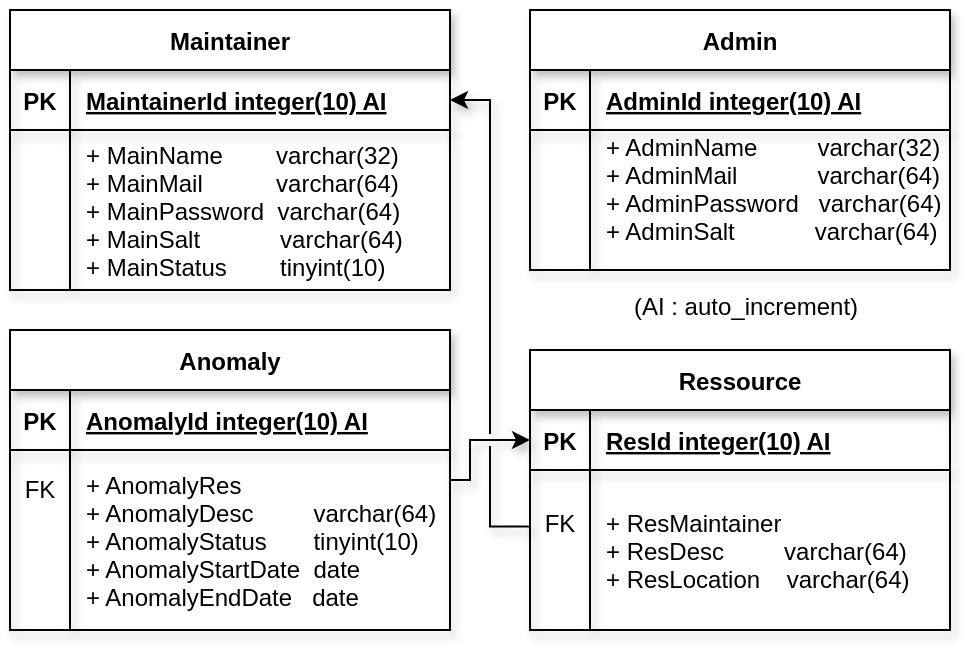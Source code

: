 <mxfile version="16.0.0" type="device"><diagram id="Gqs_MDqQN2oUhJT-ra3E" name="Page-1"><mxGraphModel dx="557" dy="529" grid="1" gridSize="10" guides="1" tooltips="1" connect="1" arrows="1" fold="1" page="1" pageScale="1" pageWidth="827" pageHeight="1169" background="none" math="0" shadow="0"><root><mxCell id="0"/><mxCell id="1" parent="0"/><mxCell id="4g6KgQfbZRF_o2JhOZ_Z-1" value="Maintainer" style="shape=table;startSize=30;container=1;collapsible=1;childLayout=tableLayout;fixedRows=1;rowLines=0;fontStyle=1;align=center;resizeLast=1;shadow=1;sketch=0;labelBackgroundColor=none;labelBorderColor=none;" vertex="1" parent="1"><mxGeometry x="150" y="90" width="220.0" height="140" as="geometry"/></mxCell><mxCell id="4g6KgQfbZRF_o2JhOZ_Z-2" value="" style="shape=partialRectangle;collapsible=0;dropTarget=0;pointerEvents=0;fillColor=none;points=[[0,0.5],[1,0.5]];portConstraint=eastwest;top=0;left=0;right=0;bottom=1;shadow=1;sketch=0;labelBackgroundColor=none;labelBorderColor=none;" vertex="1" parent="4g6KgQfbZRF_o2JhOZ_Z-1"><mxGeometry y="30" width="220.0" height="30" as="geometry"/></mxCell><mxCell id="4g6KgQfbZRF_o2JhOZ_Z-3" value="PK" style="shape=partialRectangle;overflow=hidden;connectable=0;fillColor=none;top=0;left=0;bottom=0;right=0;fontStyle=1;shadow=1;sketch=0;labelBackgroundColor=none;labelBorderColor=none;" vertex="1" parent="4g6KgQfbZRF_o2JhOZ_Z-2"><mxGeometry width="30" height="30" as="geometry"><mxRectangle width="30" height="30" as="alternateBounds"/></mxGeometry></mxCell><mxCell id="4g6KgQfbZRF_o2JhOZ_Z-4" value="MaintainerId integer(10) AI" style="shape=partialRectangle;overflow=hidden;connectable=0;fillColor=none;top=0;left=0;bottom=0;right=0;align=left;spacingLeft=6;fontStyle=5;shadow=1;sketch=0;labelBackgroundColor=none;labelBorderColor=none;" vertex="1" parent="4g6KgQfbZRF_o2JhOZ_Z-2"><mxGeometry x="30" width="190.0" height="30" as="geometry"><mxRectangle width="190.0" height="30" as="alternateBounds"/></mxGeometry></mxCell><mxCell id="4g6KgQfbZRF_o2JhOZ_Z-5" value="" style="shape=partialRectangle;collapsible=0;dropTarget=0;pointerEvents=0;fillColor=none;points=[[0,0.5],[1,0.5]];portConstraint=eastwest;top=0;left=0;right=0;bottom=0;shadow=1;sketch=0;labelBackgroundColor=none;labelBorderColor=none;" vertex="1" parent="4g6KgQfbZRF_o2JhOZ_Z-1"><mxGeometry y="60" width="220.0" height="80" as="geometry"/></mxCell><mxCell id="4g6KgQfbZRF_o2JhOZ_Z-6" value="" style="shape=partialRectangle;overflow=hidden;connectable=0;fillColor=none;top=0;left=0;bottom=0;right=0;shadow=1;sketch=0;labelBackgroundColor=none;labelBorderColor=none;" vertex="1" parent="4g6KgQfbZRF_o2JhOZ_Z-5"><mxGeometry width="30" height="80" as="geometry"><mxRectangle width="30" height="80" as="alternateBounds"/></mxGeometry></mxCell><mxCell id="4g6KgQfbZRF_o2JhOZ_Z-7" value="+ MainName        varchar(32) &#xA;+ MainMail           varchar(64) &#xA;+ MainPassword  varchar(64)&#xA;+ MainSalt            varchar(64)&#xA; + MainStatus        tinyint(10)" style="shape=partialRectangle;overflow=hidden;connectable=0;fillColor=none;top=0;left=0;bottom=0;right=0;align=left;spacingLeft=6;shadow=1;sketch=0;labelBackgroundColor=none;labelBorderColor=none;" vertex="1" parent="4g6KgQfbZRF_o2JhOZ_Z-5"><mxGeometry x="30" width="190.0" height="80" as="geometry"><mxRectangle width="190.0" height="80" as="alternateBounds"/></mxGeometry></mxCell><mxCell id="4g6KgQfbZRF_o2JhOZ_Z-33" value="" style="edgeStyle=orthogonalEdgeStyle;rounded=0;orthogonalLoop=1;jettySize=auto;jumpStyle=gap;shadow=1;sketch=0;labelBackgroundColor=none;labelBorderColor=none;" edge="1" parent="1" source="4g6KgQfbZRF_o2JhOZ_Z-12" target="4g6KgQfbZRF_o2JhOZ_Z-16"><mxGeometry relative="1" as="geometry"><Array as="points"><mxPoint x="380" y="325"/><mxPoint x="380" y="305"/></Array></mxGeometry></mxCell><mxCell id="4g6KgQfbZRF_o2JhOZ_Z-8" value="Anomaly" style="shape=table;startSize=30;container=1;collapsible=1;childLayout=tableLayout;fixedRows=1;rowLines=0;fontStyle=1;align=center;resizeLast=1;shadow=1;sketch=0;labelBackgroundColor=none;labelBorderColor=none;" vertex="1" parent="1"><mxGeometry x="150" y="250" width="220" height="150" as="geometry"/></mxCell><mxCell id="4g6KgQfbZRF_o2JhOZ_Z-9" value="" style="shape=partialRectangle;collapsible=0;dropTarget=0;pointerEvents=0;fillColor=none;points=[[0,0.5],[1,0.5]];portConstraint=eastwest;top=0;left=0;right=0;bottom=1;shadow=1;sketch=0;labelBackgroundColor=none;labelBorderColor=none;" vertex="1" parent="4g6KgQfbZRF_o2JhOZ_Z-8"><mxGeometry y="30" width="220" height="30" as="geometry"/></mxCell><mxCell id="4g6KgQfbZRF_o2JhOZ_Z-10" value="PK" style="shape=partialRectangle;overflow=hidden;connectable=0;fillColor=none;top=0;left=0;bottom=0;right=0;fontStyle=1;shadow=1;sketch=0;labelBackgroundColor=none;labelBorderColor=none;" vertex="1" parent="4g6KgQfbZRF_o2JhOZ_Z-9"><mxGeometry width="30.0" height="30" as="geometry"><mxRectangle width="30.0" height="30" as="alternateBounds"/></mxGeometry></mxCell><mxCell id="4g6KgQfbZRF_o2JhOZ_Z-11" value="AnomalyId integer(10) AI" style="shape=partialRectangle;overflow=hidden;connectable=0;fillColor=none;top=0;left=0;bottom=0;right=0;align=left;spacingLeft=6;fontStyle=5;shadow=1;sketch=0;labelBackgroundColor=none;labelBorderColor=none;" vertex="1" parent="4g6KgQfbZRF_o2JhOZ_Z-9"><mxGeometry x="30.0" width="190.0" height="30" as="geometry"><mxRectangle width="190.0" height="30" as="alternateBounds"/></mxGeometry></mxCell><mxCell id="4g6KgQfbZRF_o2JhOZ_Z-12" value="" style="shape=partialRectangle;collapsible=0;dropTarget=0;pointerEvents=0;fillColor=none;points=[[0,0.5],[1,0.5]];portConstraint=eastwest;top=0;left=0;right=0;bottom=0;shadow=1;sketch=0;labelBackgroundColor=none;labelBorderColor=none;" vertex="1" parent="4g6KgQfbZRF_o2JhOZ_Z-8"><mxGeometry y="60" width="220" height="90" as="geometry"/></mxCell><mxCell id="4g6KgQfbZRF_o2JhOZ_Z-13" value="" style="shape=partialRectangle;overflow=hidden;connectable=0;fillColor=none;top=0;left=0;bottom=0;right=0;shadow=1;sketch=0;labelBackgroundColor=none;labelBorderColor=none;spacingBottom=1;verticalAlign=bottom;align=center;" vertex="1" parent="4g6KgQfbZRF_o2JhOZ_Z-12"><mxGeometry width="30.0" height="90" as="geometry"><mxRectangle width="30.0" height="90" as="alternateBounds"/></mxGeometry></mxCell><mxCell id="4g6KgQfbZRF_o2JhOZ_Z-14" value="+ AnomalyRes&#xA;+ AnomalyDesc         varchar(64)&#xA;+ AnomalyStatus       tinyint(10)&#xA;+ AnomalyStartDate  date&#xA;+ AnomalyEndDate   date" style="shape=partialRectangle;overflow=hidden;connectable=0;fillColor=none;top=0;left=0;bottom=0;right=0;align=left;spacingLeft=6;verticalAlign=middle;shadow=1;sketch=0;labelBackgroundColor=none;labelBorderColor=none;" vertex="1" parent="4g6KgQfbZRF_o2JhOZ_Z-12"><mxGeometry x="30.0" width="190.0" height="90" as="geometry"><mxRectangle width="190.0" height="90" as="alternateBounds"/></mxGeometry></mxCell><mxCell id="4g6KgQfbZRF_o2JhOZ_Z-15" value="Ressource" style="shape=table;startSize=30;container=1;collapsible=1;childLayout=tableLayout;fixedRows=1;rowLines=0;fontStyle=1;align=center;resizeLast=1;verticalAlign=middle;shadow=1;sketch=0;labelBackgroundColor=none;labelBorderColor=none;" vertex="1" parent="1"><mxGeometry x="410" y="260" width="210" height="140" as="geometry"/></mxCell><mxCell id="4g6KgQfbZRF_o2JhOZ_Z-16" value="" style="shape=partialRectangle;collapsible=0;dropTarget=0;pointerEvents=0;fillColor=none;points=[[0,0.5],[1,0.5]];portConstraint=eastwest;top=0;left=0;right=0;bottom=1;shadow=1;sketch=0;labelBackgroundColor=none;labelBorderColor=none;" vertex="1" parent="4g6KgQfbZRF_o2JhOZ_Z-15"><mxGeometry y="30" width="210" height="30" as="geometry"/></mxCell><mxCell id="4g6KgQfbZRF_o2JhOZ_Z-17" value="PK" style="shape=partialRectangle;overflow=hidden;connectable=0;fillColor=none;top=0;left=0;bottom=0;right=0;fontStyle=1;shadow=1;sketch=0;labelBackgroundColor=none;labelBorderColor=none;" vertex="1" parent="4g6KgQfbZRF_o2JhOZ_Z-16"><mxGeometry width="30" height="30" as="geometry"><mxRectangle width="30" height="30" as="alternateBounds"/></mxGeometry></mxCell><mxCell id="4g6KgQfbZRF_o2JhOZ_Z-18" value="ResId integer(10) AI" style="shape=partialRectangle;overflow=hidden;connectable=0;fillColor=none;top=0;left=0;bottom=0;right=0;align=left;spacingLeft=6;fontStyle=5;shadow=1;sketch=0;labelBackgroundColor=none;labelBorderColor=none;" vertex="1" parent="4g6KgQfbZRF_o2JhOZ_Z-16"><mxGeometry x="30" width="180" height="30" as="geometry"><mxRectangle width="180" height="30" as="alternateBounds"/></mxGeometry></mxCell><mxCell id="4g6KgQfbZRF_o2JhOZ_Z-19" value="" style="shape=partialRectangle;collapsible=0;dropTarget=0;pointerEvents=0;fillColor=none;points=[[0,0.5],[1,0.5]];portConstraint=eastwest;top=0;left=0;right=0;bottom=0;shadow=1;sketch=0;labelBackgroundColor=none;labelBorderColor=none;" vertex="1" parent="4g6KgQfbZRF_o2JhOZ_Z-15"><mxGeometry y="60" width="210" height="80" as="geometry"/></mxCell><mxCell id="4g6KgQfbZRF_o2JhOZ_Z-20" value="FK&#xA;&#xA;" style="shape=partialRectangle;overflow=hidden;connectable=0;fillColor=none;top=0;left=0;bottom=0;right=0;shadow=1;sketch=0;labelBackgroundColor=none;labelBorderColor=none;" vertex="1" parent="4g6KgQfbZRF_o2JhOZ_Z-19"><mxGeometry width="30" height="80" as="geometry"><mxRectangle width="30" height="80" as="alternateBounds"/></mxGeometry></mxCell><mxCell id="4g6KgQfbZRF_o2JhOZ_Z-21" value="+ ResMaintainer&#xA;+ ResDesc         varchar(64)&#xA;+ ResLocation    varchar(64)" style="shape=partialRectangle;overflow=hidden;connectable=0;fillColor=none;top=0;left=0;bottom=0;right=0;align=left;spacingLeft=6;verticalAlign=middle;shadow=1;sketch=0;labelBackgroundColor=none;labelBorderColor=none;" vertex="1" parent="4g6KgQfbZRF_o2JhOZ_Z-19"><mxGeometry x="30" width="180" height="80" as="geometry"><mxRectangle width="180" height="80" as="alternateBounds"/></mxGeometry></mxCell><mxCell id="4g6KgQfbZRF_o2JhOZ_Z-22" value="Admin" style="shape=table;startSize=30;container=1;collapsible=1;childLayout=tableLayout;fixedRows=1;rowLines=0;fontStyle=1;align=center;resizeLast=1;shadow=1;sketch=0;labelBackgroundColor=none;labelBorderColor=none;" vertex="1" parent="1"><mxGeometry x="410" y="90" width="210.0" height="130" as="geometry"/></mxCell><mxCell id="4g6KgQfbZRF_o2JhOZ_Z-23" value="" style="shape=partialRectangle;collapsible=0;dropTarget=0;pointerEvents=0;fillColor=none;points=[[0,0.5],[1,0.5]];portConstraint=eastwest;top=0;left=0;right=0;bottom=1;shadow=1;sketch=0;labelBackgroundColor=none;labelBorderColor=none;" vertex="1" parent="4g6KgQfbZRF_o2JhOZ_Z-22"><mxGeometry y="30" width="210.0" height="30" as="geometry"/></mxCell><mxCell id="4g6KgQfbZRF_o2JhOZ_Z-24" value="PK" style="shape=partialRectangle;overflow=hidden;connectable=0;fillColor=none;top=0;left=0;bottom=0;right=0;fontStyle=1;shadow=1;sketch=0;labelBackgroundColor=none;labelBorderColor=none;" vertex="1" parent="4g6KgQfbZRF_o2JhOZ_Z-23"><mxGeometry width="30" height="30" as="geometry"><mxRectangle width="30" height="30" as="alternateBounds"/></mxGeometry></mxCell><mxCell id="4g6KgQfbZRF_o2JhOZ_Z-25" value="AdminId integer(10) AI" style="shape=partialRectangle;overflow=hidden;connectable=0;fillColor=none;top=0;left=0;bottom=0;right=0;align=left;spacingLeft=6;fontStyle=5;shadow=1;sketch=0;labelBackgroundColor=none;labelBorderColor=none;" vertex="1" parent="4g6KgQfbZRF_o2JhOZ_Z-23"><mxGeometry x="30" width="180.0" height="30" as="geometry"><mxRectangle width="180.0" height="30" as="alternateBounds"/></mxGeometry></mxCell><mxCell id="4g6KgQfbZRF_o2JhOZ_Z-26" value="" style="shape=partialRectangle;collapsible=0;dropTarget=0;pointerEvents=0;fillColor=none;points=[[0,0.5],[1,0.5]];portConstraint=eastwest;top=0;left=0;right=0;bottom=0;shadow=1;sketch=0;labelBackgroundColor=none;labelBorderColor=none;" vertex="1" parent="4g6KgQfbZRF_o2JhOZ_Z-22"><mxGeometry y="60" width="210.0" height="70" as="geometry"/></mxCell><mxCell id="4g6KgQfbZRF_o2JhOZ_Z-27" value="" style="shape=partialRectangle;overflow=hidden;connectable=0;fillColor=none;top=0;left=0;bottom=0;right=0;shadow=1;sketch=0;labelBackgroundColor=none;labelBorderColor=none;" vertex="1" parent="4g6KgQfbZRF_o2JhOZ_Z-26"><mxGeometry width="30" height="70" as="geometry"><mxRectangle width="30" height="70" as="alternateBounds"/></mxGeometry></mxCell><mxCell id="4g6KgQfbZRF_o2JhOZ_Z-28" value="+ AdminName         varchar(32) &#xA;+ AdminMail            varchar(64) &#xA;+ AdminPassword   varchar(64)&#xA;+ AdminSalt            varchar(64)&#xA; " style="shape=partialRectangle;overflow=hidden;connectable=0;fillColor=none;top=0;left=0;bottom=0;right=0;align=left;spacingLeft=6;shadow=1;sketch=0;labelBackgroundColor=none;labelBorderColor=none;" vertex="1" parent="4g6KgQfbZRF_o2JhOZ_Z-26"><mxGeometry x="30" width="180.0" height="70" as="geometry"><mxRectangle width="180.0" height="70" as="alternateBounds"/></mxGeometry></mxCell><mxCell id="4g6KgQfbZRF_o2JhOZ_Z-29" value="" style="edgeStyle=orthogonalEdgeStyle;rounded=0;orthogonalLoop=1;jettySize=auto;entryX=0.001;entryY=0.353;entryDx=0;entryDy=0;entryPerimeter=0;startArrow=classic;startFill=1;endArrow=none;endFill=0;jumpStyle=gap;shadow=1;sketch=0;labelBackgroundColor=none;labelBorderColor=none;" edge="1" parent="1" source="4g6KgQfbZRF_o2JhOZ_Z-2" target="4g6KgQfbZRF_o2JhOZ_Z-19"><mxGeometry relative="1" as="geometry"><Array as="points"><mxPoint x="390" y="135"/><mxPoint x="390" y="348"/></Array></mxGeometry></mxCell><mxCell id="4g6KgQfbZRF_o2JhOZ_Z-31" value="(AI : auto_increment)" style="shape=partialRectangle;overflow=hidden;connectable=0;fillColor=none;top=0;left=0;bottom=0;right=0;align=center;spacingLeft=6;fontStyle=0;strokeColor=none;labelBorderColor=none;labelBackgroundColor=none;gradientColor=#97d077;shadow=1;sketch=0;" vertex="1" parent="1"><mxGeometry x="450" y="225" width="130" height="25" as="geometry"><mxRectangle width="180" height="30" as="alternateBounds"/></mxGeometry></mxCell><mxCell id="4g6KgQfbZRF_o2JhOZ_Z-34" value="FK" style="text;html=1;strokeColor=none;fillColor=none;align=center;verticalAlign=middle;whiteSpace=wrap;rounded=0;shadow=1;labelBackgroundColor=none;labelBorderColor=none;sketch=0;" vertex="1" parent="1"><mxGeometry x="150" y="315" width="30" height="30" as="geometry"/></mxCell></root></mxGraphModel></diagram></mxfile>
